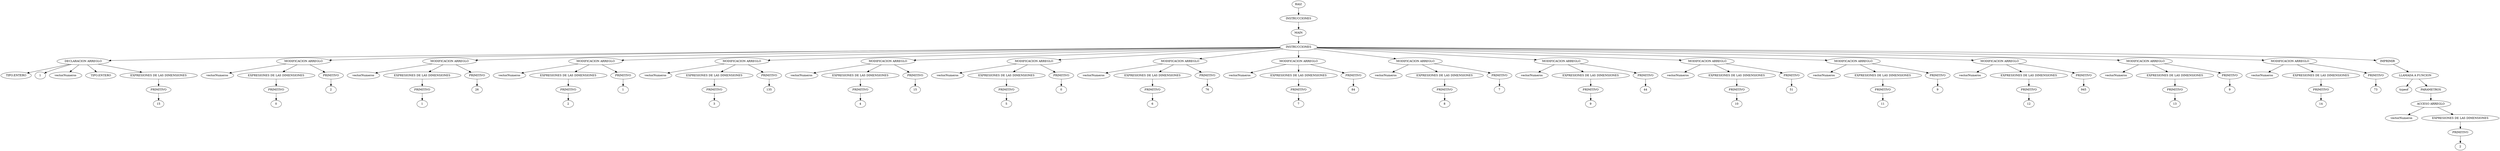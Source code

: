 digraph {
n0[label="RAIZ"];
n1[label="INSTRUCCIONES"];
n0->n1;
n2[label="MAIN"];
n1->n2;
n3[label="INSTRUCCIONES"];
n2->n3;
n4[label="DECLARACION ARREGLO"];
n3->n4;
n5[label="TIPO.ENTERO"];
n4->n5;
n6[label="1"];
n4->n6;
n7[label="vectorNumeros"];
n4->n7;
n8[label="TIPO.ENTERO"];
n4->n8;
n9[label="EXPRESIONES DE LAS DIMENSIONES"];
n4->n9;
n10[label="PRIMITIVO"];
n9->n10;
n11[label="15"];
n10->n11;
n12[label="MODIFICACION ARREGLO"];
n3->n12;
n13[label="vectorNumeros"];
n12->n13;
n14[label="EXPRESIONES DE LAS DIMENSIONES"];
n12->n14;
n15[label="PRIMITIVO"];
n14->n15;
n16[label="0"];
n15->n16;
n17[label="PRIMITIVO"];
n12->n17;
n18[label="2"];
n17->n18;
n19[label="MODIFICACION ARREGLO"];
n3->n19;
n20[label="vectorNumeros"];
n19->n20;
n21[label="EXPRESIONES DE LAS DIMENSIONES"];
n19->n21;
n22[label="PRIMITIVO"];
n21->n22;
n23[label="1"];
n22->n23;
n24[label="PRIMITIVO"];
n19->n24;
n25[label="26"];
n24->n25;
n26[label="MODIFICACION ARREGLO"];
n3->n26;
n27[label="vectorNumeros"];
n26->n27;
n28[label="EXPRESIONES DE LAS DIMENSIONES"];
n26->n28;
n29[label="PRIMITIVO"];
n28->n29;
n30[label="2"];
n29->n30;
n31[label="PRIMITIVO"];
n26->n31;
n32[label="1"];
n31->n32;
n33[label="MODIFICACION ARREGLO"];
n3->n33;
n34[label="vectorNumeros"];
n33->n34;
n35[label="EXPRESIONES DE LAS DIMENSIONES"];
n33->n35;
n36[label="PRIMITIVO"];
n35->n36;
n37[label="3"];
n36->n37;
n38[label="PRIMITIVO"];
n33->n38;
n39[label="135"];
n38->n39;
n40[label="MODIFICACION ARREGLO"];
n3->n40;
n41[label="vectorNumeros"];
n40->n41;
n42[label="EXPRESIONES DE LAS DIMENSIONES"];
n40->n42;
n43[label="PRIMITIVO"];
n42->n43;
n44[label="4"];
n43->n44;
n45[label="PRIMITIVO"];
n40->n45;
n46[label="15"];
n45->n46;
n47[label="MODIFICACION ARREGLO"];
n3->n47;
n48[label="vectorNumeros"];
n47->n48;
n49[label="EXPRESIONES DE LAS DIMENSIONES"];
n47->n49;
n50[label="PRIMITIVO"];
n49->n50;
n51[label="5"];
n50->n51;
n52[label="PRIMITIVO"];
n47->n52;
n53[label="0"];
n52->n53;
n54[label="MODIFICACION ARREGLO"];
n3->n54;
n55[label="vectorNumeros"];
n54->n55;
n56[label="EXPRESIONES DE LAS DIMENSIONES"];
n54->n56;
n57[label="PRIMITIVO"];
n56->n57;
n58[label="6"];
n57->n58;
n59[label="PRIMITIVO"];
n54->n59;
n60[label="76"];
n59->n60;
n61[label="MODIFICACION ARREGLO"];
n3->n61;
n62[label="vectorNumeros"];
n61->n62;
n63[label="EXPRESIONES DE LAS DIMENSIONES"];
n61->n63;
n64[label="PRIMITIVO"];
n63->n64;
n65[label="7"];
n64->n65;
n66[label="PRIMITIVO"];
n61->n66;
n67[label="84"];
n66->n67;
n68[label="MODIFICACION ARREGLO"];
n3->n68;
n69[label="vectorNumeros"];
n68->n69;
n70[label="EXPRESIONES DE LAS DIMENSIONES"];
n68->n70;
n71[label="PRIMITIVO"];
n70->n71;
n72[label="8"];
n71->n72;
n73[label="PRIMITIVO"];
n68->n73;
n74[label="7"];
n73->n74;
n75[label="MODIFICACION ARREGLO"];
n3->n75;
n76[label="vectorNumeros"];
n75->n76;
n77[label="EXPRESIONES DE LAS DIMENSIONES"];
n75->n77;
n78[label="PRIMITIVO"];
n77->n78;
n79[label="9"];
n78->n79;
n80[label="PRIMITIVO"];
n75->n80;
n81[label="44"];
n80->n81;
n82[label="MODIFICACION ARREGLO"];
n3->n82;
n83[label="vectorNumeros"];
n82->n83;
n84[label="EXPRESIONES DE LAS DIMENSIONES"];
n82->n84;
n85[label="PRIMITIVO"];
n84->n85;
n86[label="10"];
n85->n86;
n87[label="PRIMITIVO"];
n82->n87;
n88[label="51"];
n87->n88;
n89[label="MODIFICACION ARREGLO"];
n3->n89;
n90[label="vectorNumeros"];
n89->n90;
n91[label="EXPRESIONES DE LAS DIMENSIONES"];
n89->n91;
n92[label="PRIMITIVO"];
n91->n92;
n93[label="11"];
n92->n93;
n94[label="PRIMITIVO"];
n89->n94;
n95[label="9"];
n94->n95;
n96[label="MODIFICACION ARREGLO"];
n3->n96;
n97[label="vectorNumeros"];
n96->n97;
n98[label="EXPRESIONES DE LAS DIMENSIONES"];
n96->n98;
n99[label="PRIMITIVO"];
n98->n99;
n100[label="12"];
n99->n100;
n101[label="PRIMITIVO"];
n96->n101;
n102[label="945"];
n101->n102;
n103[label="MODIFICACION ARREGLO"];
n3->n103;
n104[label="vectorNumeros"];
n103->n104;
n105[label="EXPRESIONES DE LAS DIMENSIONES"];
n103->n105;
n106[label="PRIMITIVO"];
n105->n106;
n107[label="13"];
n106->n107;
n108[label="PRIMITIVO"];
n103->n108;
n109[label="9"];
n108->n109;
n110[label="MODIFICACION ARREGLO"];
n3->n110;
n111[label="vectorNumeros"];
n110->n111;
n112[label="EXPRESIONES DE LAS DIMENSIONES"];
n110->n112;
n113[label="PRIMITIVO"];
n112->n113;
n114[label="14"];
n113->n114;
n115[label="PRIMITIVO"];
n110->n115;
n116[label="73"];
n115->n116;
n117[label="IMPRIMIR"];
n3->n117;
n118[label="LLAMADA A FUNCION"];
n117->n118;
n119[label="typeof"];
n118->n119;
n120[label="PARAMETROS"];
n118->n120;
n121[label="ACCESO ARREGLO"];
n120->n121;
n122[label="vectorNumeros"];
n121->n122;
n123[label="EXPRESIONES DE LAS DIMENSIONES"];
n121->n123;
n124[label="PRIMITIVO"];
n123->n124;
n125[label="2"];
n124->n125;
}